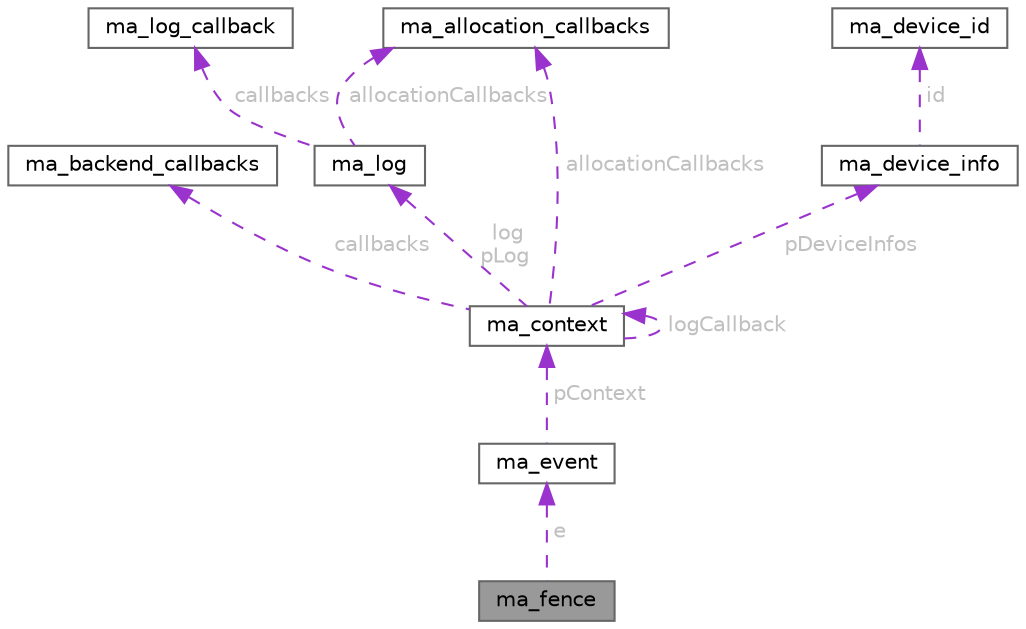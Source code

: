 digraph "ma_fence"
{
 // LATEX_PDF_SIZE
  bgcolor="transparent";
  edge [fontname=Helvetica,fontsize=10,labelfontname=Helvetica,labelfontsize=10];
  node [fontname=Helvetica,fontsize=10,shape=box,height=0.2,width=0.4];
  Node1 [id="Node000001",label="ma_fence",height=0.2,width=0.4,color="gray40", fillcolor="grey60", style="filled", fontcolor="black",tooltip=" "];
  Node2 -> Node1 [id="edge21_Node000001_Node000002",dir="back",color="darkorchid3",style="dashed",tooltip=" ",label=" e",fontcolor="grey" ];
  Node2 [id="Node000002",label="ma_event",height=0.2,width=0.4,color="gray40", fillcolor="white", style="filled",URL="$structma__event.html",tooltip=" "];
  Node3 -> Node2 [id="edge22_Node000002_Node000003",dir="back",color="darkorchid3",style="dashed",tooltip=" ",label=" pContext",fontcolor="grey" ];
  Node3 [id="Node000003",label="ma_context",height=0.2,width=0.4,color="gray40", fillcolor="white", style="filled",URL="$structma__context.html",tooltip=" "];
  Node4 -> Node3 [id="edge23_Node000003_Node000004",dir="back",color="darkorchid3",style="dashed",tooltip=" ",label=" callbacks",fontcolor="grey" ];
  Node4 [id="Node000004",label="ma_backend_callbacks",height=0.2,width=0.4,color="gray40", fillcolor="white", style="filled",URL="$structma__backend__callbacks.html",tooltip=" "];
  Node5 -> Node3 [id="edge24_Node000003_Node000005",dir="back",color="darkorchid3",style="dashed",tooltip=" ",label=" log\npLog",fontcolor="grey" ];
  Node5 [id="Node000005",label="ma_log",height=0.2,width=0.4,color="gray40", fillcolor="white", style="filled",URL="$structma__log.html",tooltip=" "];
  Node6 -> Node5 [id="edge25_Node000005_Node000006",dir="back",color="darkorchid3",style="dashed",tooltip=" ",label=" callbacks",fontcolor="grey" ];
  Node6 [id="Node000006",label="ma_log_callback",height=0.2,width=0.4,color="gray40", fillcolor="white", style="filled",URL="$structma__log__callback.html",tooltip=" "];
  Node7 -> Node5 [id="edge26_Node000005_Node000007",dir="back",color="darkorchid3",style="dashed",tooltip=" ",label=" allocationCallbacks",fontcolor="grey" ];
  Node7 [id="Node000007",label="ma_allocation_callbacks",height=0.2,width=0.4,color="gray40", fillcolor="white", style="filled",URL="$structma__allocation__callbacks.html",tooltip=" "];
  Node7 -> Node3 [id="edge27_Node000003_Node000007",dir="back",color="darkorchid3",style="dashed",tooltip=" ",label=" allocationCallbacks",fontcolor="grey" ];
  Node8 -> Node3 [id="edge28_Node000003_Node000008",dir="back",color="darkorchid3",style="dashed",tooltip=" ",label=" pDeviceInfos",fontcolor="grey" ];
  Node8 [id="Node000008",label="ma_device_info",height=0.2,width=0.4,color="gray40", fillcolor="white", style="filled",URL="$structma__device__info.html",tooltip=" "];
  Node9 -> Node8 [id="edge29_Node000008_Node000009",dir="back",color="darkorchid3",style="dashed",tooltip=" ",label=" id",fontcolor="grey" ];
  Node9 [id="Node000009",label="ma_device_id",height=0.2,width=0.4,color="gray40", fillcolor="white", style="filled",URL="$unionma__device__id.html",tooltip=" "];
  Node3 -> Node3 [id="edge30_Node000003_Node000003",dir="back",color="darkorchid3",style="dashed",tooltip=" ",label=" logCallback",fontcolor="grey" ];
}
